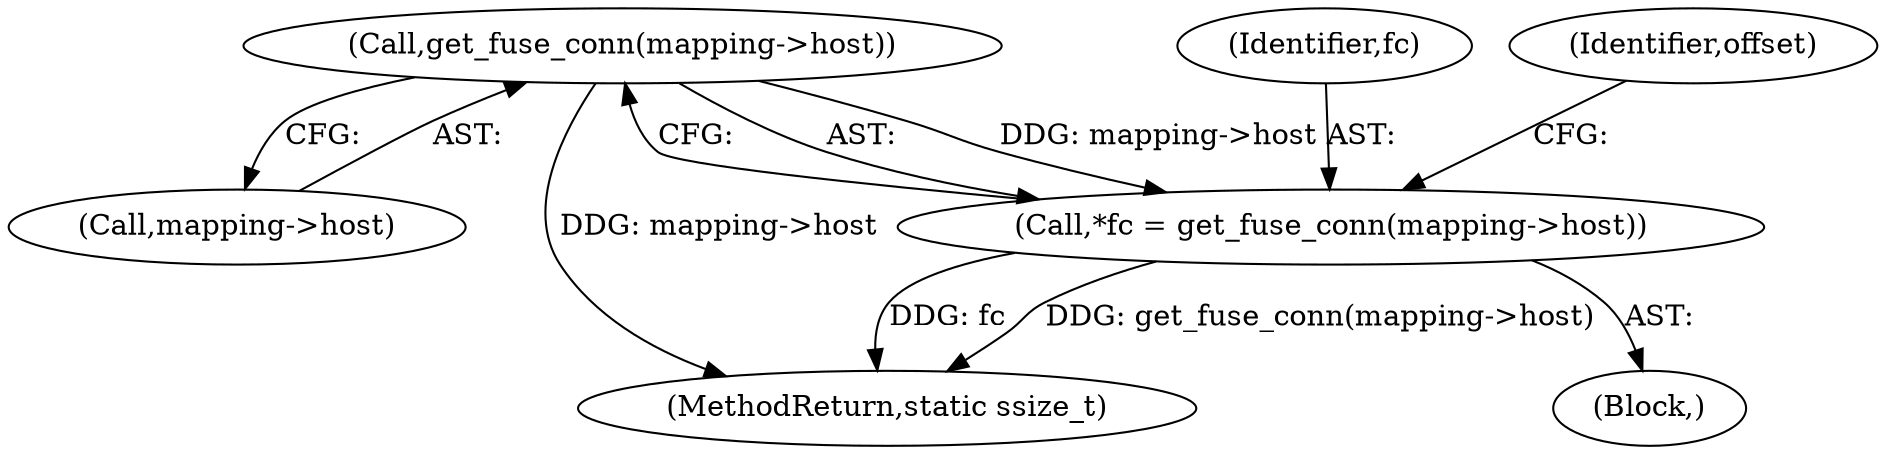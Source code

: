 digraph "0_linux_3ca8138f014a913f98e6ef40e939868e1e9ea876@pointer" {
"1000109" [label="(Call,get_fuse_conn(mapping->host))"];
"1000107" [label="(Call,*fc = get_fuse_conn(mapping->host))"];
"1000109" [label="(Call,get_fuse_conn(mapping->host))"];
"1000110" [label="(Call,mapping->host)"];
"1000105" [label="(Block,)"];
"1000108" [label="(Identifier,fc)"];
"1000304" [label="(MethodReturn,static ssize_t)"];
"1000107" [label="(Call,*fc = get_fuse_conn(mapping->host))"];
"1000115" [label="(Identifier,offset)"];
"1000109" -> "1000107"  [label="AST: "];
"1000109" -> "1000110"  [label="CFG: "];
"1000110" -> "1000109"  [label="AST: "];
"1000107" -> "1000109"  [label="CFG: "];
"1000109" -> "1000304"  [label="DDG: mapping->host"];
"1000109" -> "1000107"  [label="DDG: mapping->host"];
"1000107" -> "1000105"  [label="AST: "];
"1000108" -> "1000107"  [label="AST: "];
"1000115" -> "1000107"  [label="CFG: "];
"1000107" -> "1000304"  [label="DDG: fc"];
"1000107" -> "1000304"  [label="DDG: get_fuse_conn(mapping->host)"];
}
